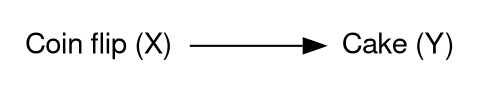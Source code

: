 digraph "Causal Diagramm RDD" {
  layout=neato
  fontname="Helvetica,Arial,sans-serif"
  node [fontname="Helvetica,Arial,sans-serif"]
  edge [fontname="Helvetica,Arial,sans-serif"]
  node [shape=none];
  "Coin flip (X)" [pos="0,0!"]
  "Cake (Y)" [pos="2,0!"]
 
  "Coin flip (X)" -> "Cake (Y)"
}